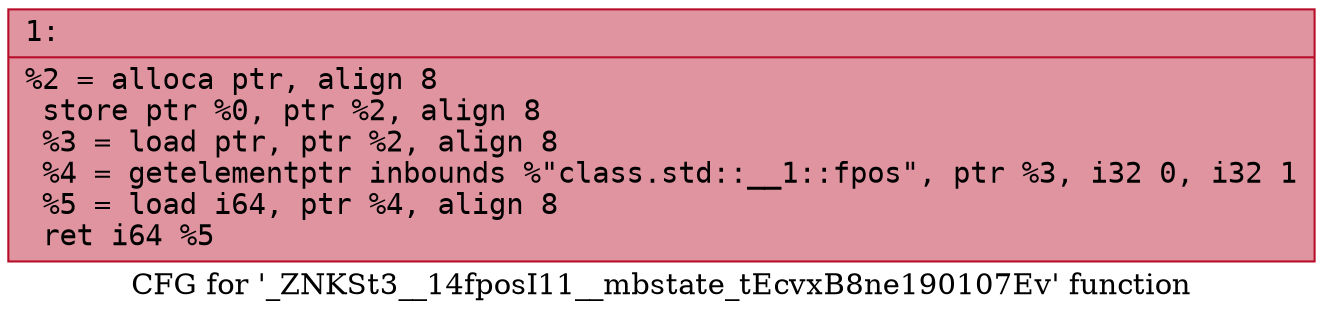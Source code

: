 digraph "CFG for '_ZNKSt3__14fposI11__mbstate_tEcvxB8ne190107Ev' function" {
	label="CFG for '_ZNKSt3__14fposI11__mbstate_tEcvxB8ne190107Ev' function";

	Node0x600000d0c550 [shape=record,color="#b70d28ff", style=filled, fillcolor="#b70d2870" fontname="Courier",label="{1:\l|  %2 = alloca ptr, align 8\l  store ptr %0, ptr %2, align 8\l  %3 = load ptr, ptr %2, align 8\l  %4 = getelementptr inbounds %\"class.std::__1::fpos\", ptr %3, i32 0, i32 1\l  %5 = load i64, ptr %4, align 8\l  ret i64 %5\l}"];
}
